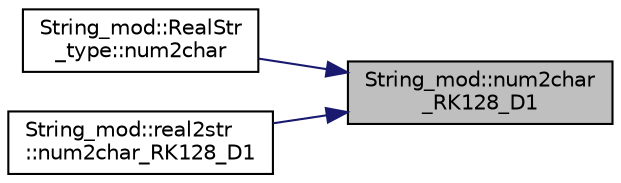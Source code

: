 digraph "String_mod::num2char_RK128_D1"
{
 // LATEX_PDF_SIZE
  edge [fontname="Helvetica",fontsize="10",labelfontname="Helvetica",labelfontsize="10"];
  node [fontname="Helvetica",fontsize="10",shape=record];
  rankdir="RL";
  Node1 [label="String_mod::num2char\l_RK128_D1",height=0.2,width=0.4,color="black", fillcolor="grey75", style="filled", fontcolor="black",tooltip="Convert the input value to string, with the requested format, if provided."];
  Node1 -> Node2 [dir="back",color="midnightblue",fontsize="10",style="solid"];
  Node2 [label="String_mod::RealStr\l_type::num2char",height=0.2,width=0.4,color="black", fillcolor="white", style="filled",URL="$structString__mod_1_1RealStr__type.html#abc52e6b5215828ce7edc9dbf6e7defb8",tooltip=" "];
  Node1 -> Node3 [dir="back",color="midnightblue",fontsize="10",style="solid"];
  Node3 [label="String_mod::real2str\l::num2char_RK128_D1",height=0.2,width=0.4,color="black", fillcolor="white", style="filled",URL="$interfaceString__mod_1_1real2str.html#a1b22f92012ae74ae2ce8e2007593caf8",tooltip="Convert the input value to string, with the requested format, if provided."];
}
